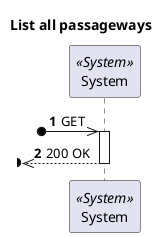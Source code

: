 @startuml Process View - Level 1- List all passageways
'https://plantuml.com/sequence-diagram

autonumber
skinparam packageStyle rect

title List all passageways

participant "System" as Sys <<System>>

?o->> Sys : GET

activate Sys

?o<<--Sys : 200 OK

deactivate Sys


@enduml
